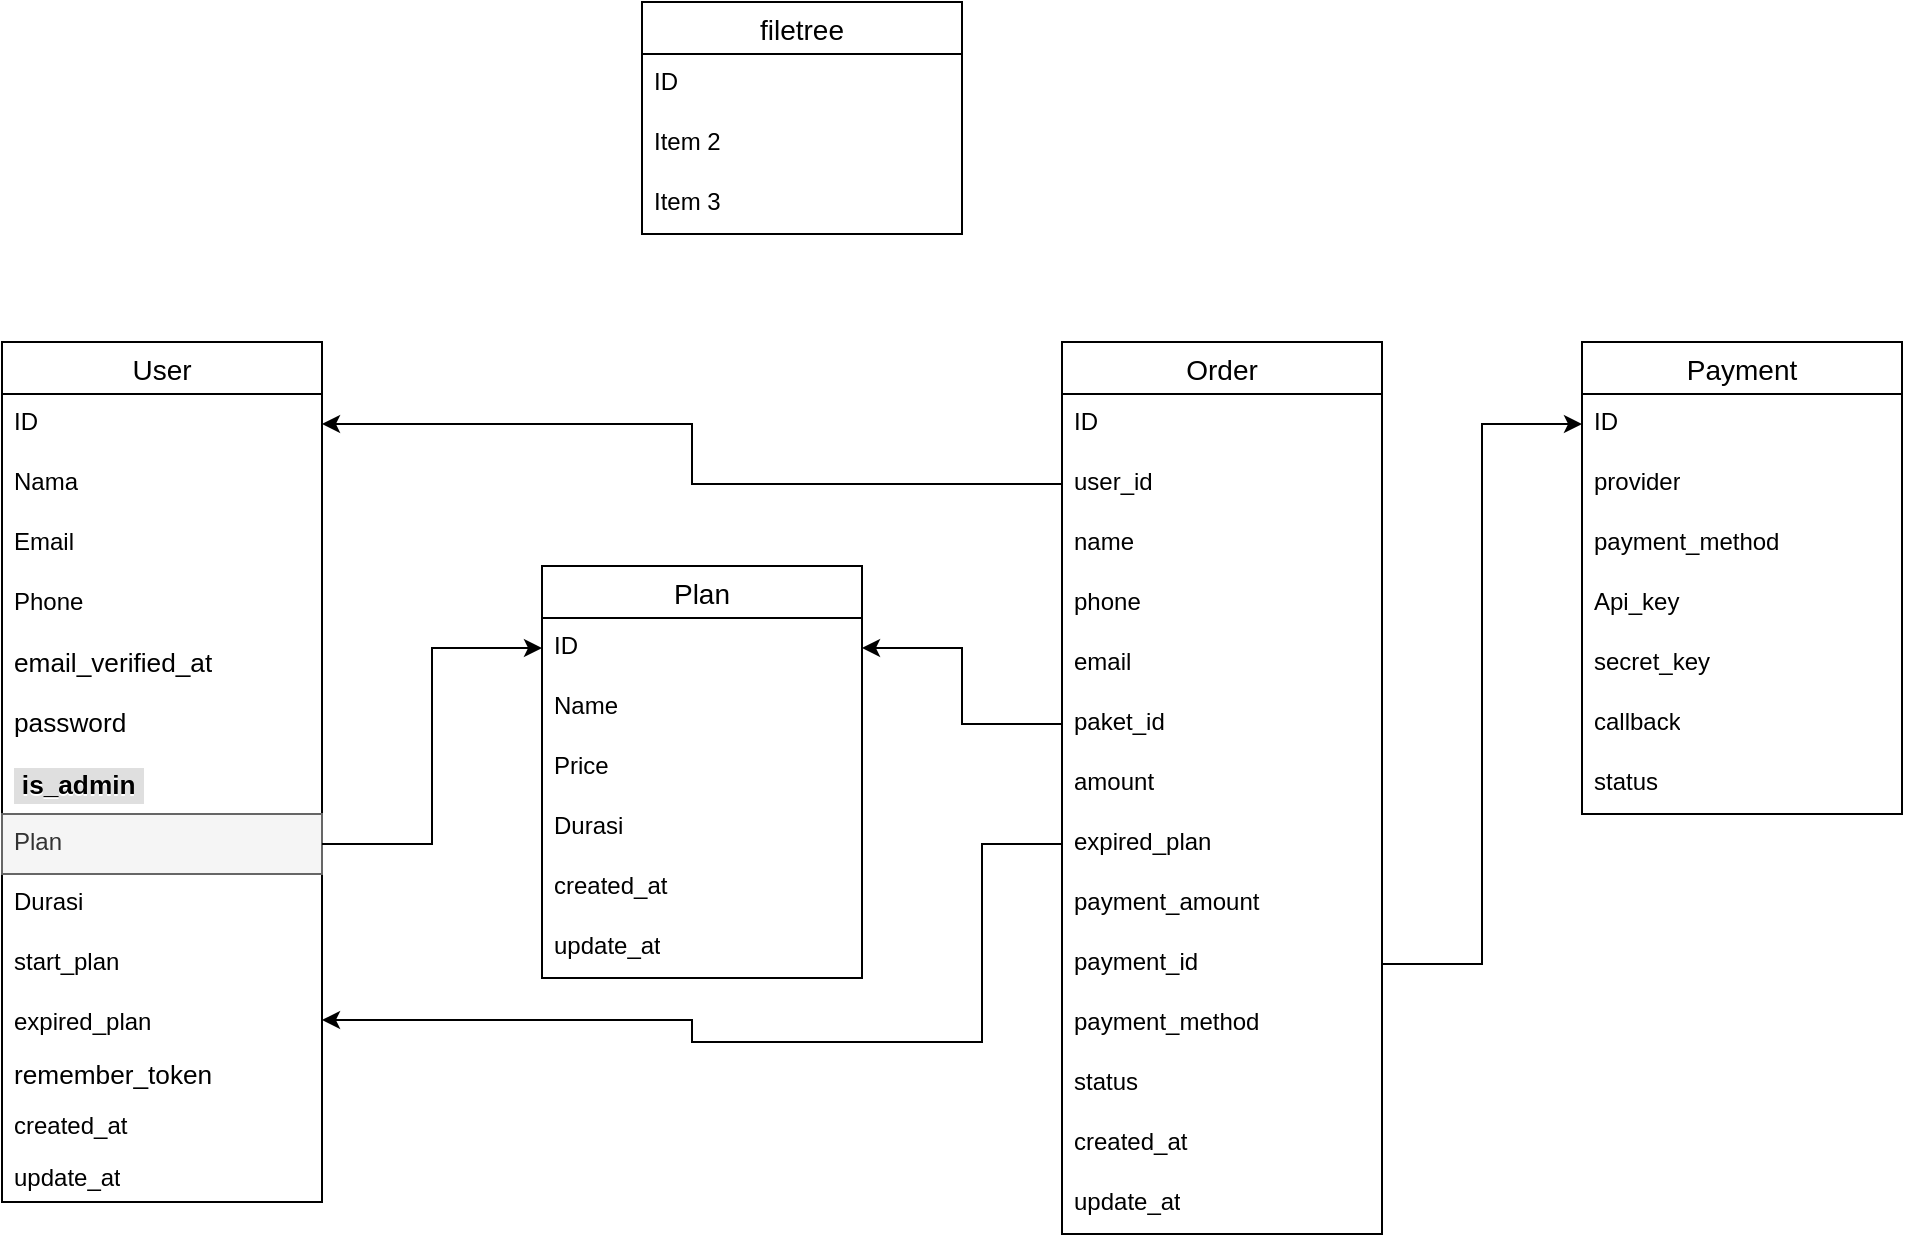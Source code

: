 <mxfile version="24.7.12">
  <diagram name="Halaman-1" id="RBDSEWjrz9USfFqta2F1">
    <mxGraphModel dx="1354" dy="1824" grid="1" gridSize="10" guides="1" tooltips="1" connect="1" arrows="1" fold="1" page="1" pageScale="1" pageWidth="827" pageHeight="1169" math="0" shadow="0">
      <root>
        <mxCell id="0" />
        <mxCell id="1" parent="0" />
        <mxCell id="_0uRekCrQdpwj7bL2Lc8-1" value="User" style="swimlane;fontStyle=0;childLayout=stackLayout;horizontal=1;startSize=26;horizontalStack=0;resizeParent=1;resizeParentMax=0;resizeLast=0;collapsible=1;marginBottom=0;align=center;fontSize=14;" vertex="1" parent="1">
          <mxGeometry x="70" y="-260" width="160" height="430" as="geometry" />
        </mxCell>
        <mxCell id="_0uRekCrQdpwj7bL2Lc8-20" value="ID" style="text;strokeColor=none;fillColor=none;spacingLeft=4;spacingRight=4;overflow=hidden;rotatable=0;points=[[0,0.5],[1,0.5]];portConstraint=eastwest;fontSize=12;whiteSpace=wrap;html=1;" vertex="1" parent="_0uRekCrQdpwj7bL2Lc8-1">
          <mxGeometry y="26" width="160" height="30" as="geometry" />
        </mxCell>
        <mxCell id="_0uRekCrQdpwj7bL2Lc8-2" value="Nama" style="text;strokeColor=none;fillColor=none;spacingLeft=4;spacingRight=4;overflow=hidden;rotatable=0;points=[[0,0.5],[1,0.5]];portConstraint=eastwest;fontSize=12;whiteSpace=wrap;html=1;" vertex="1" parent="_0uRekCrQdpwj7bL2Lc8-1">
          <mxGeometry y="56" width="160" height="30" as="geometry" />
        </mxCell>
        <mxCell id="_0uRekCrQdpwj7bL2Lc8-3" value="Email" style="text;strokeColor=none;fillColor=none;spacingLeft=4;spacingRight=4;overflow=hidden;rotatable=0;points=[[0,0.5],[1,0.5]];portConstraint=eastwest;fontSize=12;whiteSpace=wrap;html=1;" vertex="1" parent="_0uRekCrQdpwj7bL2Lc8-1">
          <mxGeometry y="86" width="160" height="30" as="geometry" />
        </mxCell>
        <mxCell id="_0uRekCrQdpwj7bL2Lc8-4" value="Phone" style="text;strokeColor=none;fillColor=none;spacingLeft=4;spacingRight=4;overflow=hidden;rotatable=0;points=[[0,0.5],[1,0.5]];portConstraint=eastwest;fontSize=12;whiteSpace=wrap;html=1;" vertex="1" parent="_0uRekCrQdpwj7bL2Lc8-1">
          <mxGeometry y="116" width="160" height="30" as="geometry" />
        </mxCell>
        <mxCell id="_0uRekCrQdpwj7bL2Lc8-8" value="&lt;span style=&quot;font-family: sans-serif; font-size: 13.12px; text-wrap: nowrap; background-color: rgb(255, 255, 255);&quot;&gt;email_verified_at&lt;/span&gt;" style="text;strokeColor=none;fillColor=none;spacingLeft=4;spacingRight=4;overflow=hidden;rotatable=0;points=[[0,0.5],[1,0.5]];portConstraint=eastwest;fontSize=12;whiteSpace=wrap;html=1;" vertex="1" parent="_0uRekCrQdpwj7bL2Lc8-1">
          <mxGeometry y="146" width="160" height="30" as="geometry" />
        </mxCell>
        <mxCell id="_0uRekCrQdpwj7bL2Lc8-7" value="&lt;span style=&quot;font-family: sans-serif; font-size: 13.12px; text-wrap: nowrap; background-color: rgb(255, 255, 255);&quot;&gt;password&lt;/span&gt;" style="text;strokeColor=none;fillColor=none;spacingLeft=4;spacingRight=4;overflow=hidden;rotatable=0;points=[[0,0.5],[1,0.5]];portConstraint=eastwest;fontSize=12;whiteSpace=wrap;html=1;" vertex="1" parent="_0uRekCrQdpwj7bL2Lc8-1">
          <mxGeometry y="176" width="160" height="30" as="geometry" />
        </mxCell>
        <mxCell id="_0uRekCrQdpwj7bL2Lc8-6" value="&lt;table style=&quot;caption-side: top; border-collapse: collapse; --bs-table-color: var(--bs-body-color); --bs-table-bg: #fff; --bs-table-border-color: #fff; --bs-table-accent-bg: transparent; --bs-table-striped-color: var(--bs-body-color); --bs-table-striped-bg: #dfdfdf; --bs-table-active-color: var(--bs-body-color); --bs-table-active-bg: rgba(0, 0, 0, 0.1); --bs-table-hover-color: #000; --bs-table-hover-bg: rgba(0, 0, 0, 0.075); margin-bottom: 1rem; color: rgb(68, 68, 68); border-color: var(--bs-table-border-color); font-family: sans-serif; font-size: 13.12px; background-color: rgb(255, 255, 255); width: auto !important; vertical-align: middle !important;&quot; class=&quot;table table-striped table-hover w-auto align-middle&quot; id=&quot;tablestructure&quot;&gt;&lt;tbody style=&quot;box-sizing: border-box; border-style: solid; border-width: 0px; vertical-align: inherit;&quot;&gt;&lt;tr style=&quot;box-sizing: border-box; border-style: solid; border-width: 0px;&quot; class=&quot;&quot;&gt;&lt;th style=&quot;box-sizing: border-box; text-align: left; border-color: inherit; border-style: solid; border-width: 0px; padding: 0.1em 0.3em; background-color: var(--bs-table-bg); box-shadow: inset 0 0 0 9999px var(--bs-table-accent-bg); text-shadow: rgb(255, 255, 255) 0px 1px 0px; vertical-align: middle; color: rgb(0, 0, 0); --bs-table-accent-bg: var(--bs-table-striped-bg); text-wrap: nowrap !important;&quot; class=&quot;text-nowrap&quot;&gt;&lt;label style=&quot;box-sizing: border-box; display: inline-block;&quot; for=&quot;checkbox_row_6&quot;&gt;is_admin&lt;br&gt;&lt;/label&gt;&lt;/th&gt;&lt;/tr&gt;&lt;/tbody&gt;&lt;/table&gt;" style="text;strokeColor=none;fillColor=none;spacingLeft=4;spacingRight=4;overflow=hidden;rotatable=0;points=[[0,0.5],[1,0.5]];portConstraint=eastwest;fontSize=12;whiteSpace=wrap;html=1;" vertex="1" parent="_0uRekCrQdpwj7bL2Lc8-1">
          <mxGeometry y="206" width="160" height="30" as="geometry" />
        </mxCell>
        <mxCell id="_0uRekCrQdpwj7bL2Lc8-10" value="Plan" style="text;spacingLeft=4;spacingRight=4;overflow=hidden;rotatable=0;points=[[0,0.5],[1,0.5]];portConstraint=eastwest;fontSize=12;whiteSpace=wrap;html=1;strokeWidth=1;perimeterSpacing=0;rounded=0;fillColor=#f5f5f5;fontColor=#333333;strokeColor=#666666;" vertex="1" parent="_0uRekCrQdpwj7bL2Lc8-1">
          <mxGeometry y="236" width="160" height="30" as="geometry" />
        </mxCell>
        <mxCell id="_0uRekCrQdpwj7bL2Lc8-9" value="Durasi" style="text;strokeColor=none;fillColor=none;spacingLeft=4;spacingRight=4;overflow=hidden;rotatable=0;points=[[0,0.5],[1,0.5]];portConstraint=eastwest;fontSize=12;whiteSpace=wrap;html=1;" vertex="1" parent="_0uRekCrQdpwj7bL2Lc8-1">
          <mxGeometry y="266" width="160" height="30" as="geometry" />
        </mxCell>
        <mxCell id="_0uRekCrQdpwj7bL2Lc8-11" value="start_plan" style="text;strokeColor=none;fillColor=none;spacingLeft=4;spacingRight=4;overflow=hidden;rotatable=0;points=[[0,0.5],[1,0.5]];portConstraint=eastwest;fontSize=12;whiteSpace=wrap;html=1;" vertex="1" parent="_0uRekCrQdpwj7bL2Lc8-1">
          <mxGeometry y="296" width="160" height="30" as="geometry" />
        </mxCell>
        <mxCell id="_0uRekCrQdpwj7bL2Lc8-12" value="expired_plan" style="text;strokeColor=none;fillColor=none;spacingLeft=4;spacingRight=4;overflow=hidden;rotatable=0;points=[[0,0.5],[1,0.5]];portConstraint=eastwest;fontSize=12;whiteSpace=wrap;html=1;" vertex="1" parent="_0uRekCrQdpwj7bL2Lc8-1">
          <mxGeometry y="326" width="160" height="26" as="geometry" />
        </mxCell>
        <mxCell id="_0uRekCrQdpwj7bL2Lc8-14" value="&lt;span style=&quot;font-family: sans-serif; font-size: 13.12px; text-wrap: nowrap; background-color: rgb(255, 255, 255);&quot;&gt;remember_token&lt;/span&gt;" style="text;strokeColor=none;fillColor=none;spacingLeft=4;spacingRight=4;overflow=hidden;rotatable=0;points=[[0,0.5],[1,0.5]];portConstraint=eastwest;fontSize=12;whiteSpace=wrap;html=1;" vertex="1" parent="_0uRekCrQdpwj7bL2Lc8-1">
          <mxGeometry y="352" width="160" height="26" as="geometry" />
        </mxCell>
        <mxCell id="_0uRekCrQdpwj7bL2Lc8-13" value="created_at" style="text;strokeColor=none;fillColor=none;spacingLeft=4;spacingRight=4;overflow=hidden;rotatable=0;points=[[0,0.5],[1,0.5]];portConstraint=eastwest;fontSize=12;whiteSpace=wrap;html=1;" vertex="1" parent="_0uRekCrQdpwj7bL2Lc8-1">
          <mxGeometry y="378" width="160" height="26" as="geometry" />
        </mxCell>
        <mxCell id="_0uRekCrQdpwj7bL2Lc8-15" value="update_at" style="text;strokeColor=none;fillColor=none;spacingLeft=4;spacingRight=4;overflow=hidden;rotatable=0;points=[[0,0.5],[1,0.5]];portConstraint=eastwest;fontSize=12;whiteSpace=wrap;html=1;" vertex="1" parent="_0uRekCrQdpwj7bL2Lc8-1">
          <mxGeometry y="404" width="160" height="26" as="geometry" />
        </mxCell>
        <mxCell id="_0uRekCrQdpwj7bL2Lc8-16" value="filetree" style="swimlane;fontStyle=0;childLayout=stackLayout;horizontal=1;startSize=26;horizontalStack=0;resizeParent=1;resizeParentMax=0;resizeLast=0;collapsible=1;marginBottom=0;align=center;fontSize=14;" vertex="1" parent="1">
          <mxGeometry x="390" y="-430" width="160" height="116" as="geometry" />
        </mxCell>
        <mxCell id="_0uRekCrQdpwj7bL2Lc8-17" value="ID" style="text;strokeColor=none;fillColor=none;spacingLeft=4;spacingRight=4;overflow=hidden;rotatable=0;points=[[0,0.5],[1,0.5]];portConstraint=eastwest;fontSize=12;whiteSpace=wrap;html=1;" vertex="1" parent="_0uRekCrQdpwj7bL2Lc8-16">
          <mxGeometry y="26" width="160" height="30" as="geometry" />
        </mxCell>
        <mxCell id="_0uRekCrQdpwj7bL2Lc8-18" value="Item 2" style="text;strokeColor=none;fillColor=none;spacingLeft=4;spacingRight=4;overflow=hidden;rotatable=0;points=[[0,0.5],[1,0.5]];portConstraint=eastwest;fontSize=12;whiteSpace=wrap;html=1;" vertex="1" parent="_0uRekCrQdpwj7bL2Lc8-16">
          <mxGeometry y="56" width="160" height="30" as="geometry" />
        </mxCell>
        <mxCell id="_0uRekCrQdpwj7bL2Lc8-19" value="Item 3" style="text;strokeColor=none;fillColor=none;spacingLeft=4;spacingRight=4;overflow=hidden;rotatable=0;points=[[0,0.5],[1,0.5]];portConstraint=eastwest;fontSize=12;whiteSpace=wrap;html=1;" vertex="1" parent="_0uRekCrQdpwj7bL2Lc8-16">
          <mxGeometry y="86" width="160" height="30" as="geometry" />
        </mxCell>
        <mxCell id="_0uRekCrQdpwj7bL2Lc8-22" value="Plan" style="swimlane;fontStyle=0;childLayout=stackLayout;horizontal=1;startSize=26;horizontalStack=0;resizeParent=1;resizeParentMax=0;resizeLast=0;collapsible=1;marginBottom=0;align=center;fontSize=14;" vertex="1" parent="1">
          <mxGeometry x="340" y="-148" width="160" height="206" as="geometry" />
        </mxCell>
        <mxCell id="_0uRekCrQdpwj7bL2Lc8-23" value="ID" style="text;strokeColor=none;fillColor=none;spacingLeft=4;spacingRight=4;overflow=hidden;rotatable=0;points=[[0,0.5],[1,0.5]];portConstraint=eastwest;fontSize=12;whiteSpace=wrap;html=1;" vertex="1" parent="_0uRekCrQdpwj7bL2Lc8-22">
          <mxGeometry y="26" width="160" height="30" as="geometry" />
        </mxCell>
        <mxCell id="_0uRekCrQdpwj7bL2Lc8-24" value="Name" style="text;strokeColor=none;fillColor=none;spacingLeft=4;spacingRight=4;overflow=hidden;rotatable=0;points=[[0,0.5],[1,0.5]];portConstraint=eastwest;fontSize=12;whiteSpace=wrap;html=1;" vertex="1" parent="_0uRekCrQdpwj7bL2Lc8-22">
          <mxGeometry y="56" width="160" height="30" as="geometry" />
        </mxCell>
        <mxCell id="_0uRekCrQdpwj7bL2Lc8-25" value="Price" style="text;strokeColor=none;fillColor=none;spacingLeft=4;spacingRight=4;overflow=hidden;rotatable=0;points=[[0,0.5],[1,0.5]];portConstraint=eastwest;fontSize=12;whiteSpace=wrap;html=1;" vertex="1" parent="_0uRekCrQdpwj7bL2Lc8-22">
          <mxGeometry y="86" width="160" height="30" as="geometry" />
        </mxCell>
        <mxCell id="_0uRekCrQdpwj7bL2Lc8-29" value="Durasi" style="text;strokeColor=none;fillColor=none;spacingLeft=4;spacingRight=4;overflow=hidden;rotatable=0;points=[[0,0.5],[1,0.5]];portConstraint=eastwest;fontSize=12;whiteSpace=wrap;html=1;" vertex="1" parent="_0uRekCrQdpwj7bL2Lc8-22">
          <mxGeometry y="116" width="160" height="30" as="geometry" />
        </mxCell>
        <mxCell id="_0uRekCrQdpwj7bL2Lc8-28" value="created_at" style="text;strokeColor=none;fillColor=none;spacingLeft=4;spacingRight=4;overflow=hidden;rotatable=0;points=[[0,0.5],[1,0.5]];portConstraint=eastwest;fontSize=12;whiteSpace=wrap;html=1;" vertex="1" parent="_0uRekCrQdpwj7bL2Lc8-22">
          <mxGeometry y="146" width="160" height="30" as="geometry" />
        </mxCell>
        <mxCell id="_0uRekCrQdpwj7bL2Lc8-27" value="update_at" style="text;strokeColor=none;fillColor=none;spacingLeft=4;spacingRight=4;overflow=hidden;rotatable=0;points=[[0,0.5],[1,0.5]];portConstraint=eastwest;fontSize=12;whiteSpace=wrap;html=1;" vertex="1" parent="_0uRekCrQdpwj7bL2Lc8-22">
          <mxGeometry y="176" width="160" height="30" as="geometry" />
        </mxCell>
        <mxCell id="_0uRekCrQdpwj7bL2Lc8-26" style="edgeStyle=orthogonalEdgeStyle;rounded=0;orthogonalLoop=1;jettySize=auto;html=1;" edge="1" parent="1" source="_0uRekCrQdpwj7bL2Lc8-10" target="_0uRekCrQdpwj7bL2Lc8-23">
          <mxGeometry relative="1" as="geometry" />
        </mxCell>
        <mxCell id="_0uRekCrQdpwj7bL2Lc8-30" value="Order" style="swimlane;fontStyle=0;childLayout=stackLayout;horizontal=1;startSize=26;horizontalStack=0;resizeParent=1;resizeParentMax=0;resizeLast=0;collapsible=1;marginBottom=0;align=center;fontSize=14;" vertex="1" parent="1">
          <mxGeometry x="600" y="-260" width="160" height="446" as="geometry" />
        </mxCell>
        <mxCell id="_0uRekCrQdpwj7bL2Lc8-31" value="ID" style="text;strokeColor=none;fillColor=none;spacingLeft=4;spacingRight=4;overflow=hidden;rotatable=0;points=[[0,0.5],[1,0.5]];portConstraint=eastwest;fontSize=12;whiteSpace=wrap;html=1;" vertex="1" parent="_0uRekCrQdpwj7bL2Lc8-30">
          <mxGeometry y="26" width="160" height="30" as="geometry" />
        </mxCell>
        <mxCell id="_0uRekCrQdpwj7bL2Lc8-32" value="user_id" style="text;strokeColor=none;fillColor=none;spacingLeft=4;spacingRight=4;overflow=hidden;rotatable=0;points=[[0,0.5],[1,0.5]];portConstraint=eastwest;fontSize=12;whiteSpace=wrap;html=1;" vertex="1" parent="_0uRekCrQdpwj7bL2Lc8-30">
          <mxGeometry y="56" width="160" height="30" as="geometry" />
        </mxCell>
        <mxCell id="_0uRekCrQdpwj7bL2Lc8-42" value="name" style="text;strokeColor=none;fillColor=none;spacingLeft=4;spacingRight=4;overflow=hidden;rotatable=0;points=[[0,0.5],[1,0.5]];portConstraint=eastwest;fontSize=12;whiteSpace=wrap;html=1;" vertex="1" parent="_0uRekCrQdpwj7bL2Lc8-30">
          <mxGeometry y="86" width="160" height="30" as="geometry" />
        </mxCell>
        <mxCell id="_0uRekCrQdpwj7bL2Lc8-41" value="phone" style="text;strokeColor=none;fillColor=none;spacingLeft=4;spacingRight=4;overflow=hidden;rotatable=0;points=[[0,0.5],[1,0.5]];portConstraint=eastwest;fontSize=12;whiteSpace=wrap;html=1;" vertex="1" parent="_0uRekCrQdpwj7bL2Lc8-30">
          <mxGeometry y="116" width="160" height="30" as="geometry" />
        </mxCell>
        <mxCell id="_0uRekCrQdpwj7bL2Lc8-40" value="email" style="text;strokeColor=none;fillColor=none;spacingLeft=4;spacingRight=4;overflow=hidden;rotatable=0;points=[[0,0.5],[1,0.5]];portConstraint=eastwest;fontSize=12;whiteSpace=wrap;html=1;" vertex="1" parent="_0uRekCrQdpwj7bL2Lc8-30">
          <mxGeometry y="146" width="160" height="30" as="geometry" />
        </mxCell>
        <mxCell id="_0uRekCrQdpwj7bL2Lc8-39" value="paket_id" style="text;strokeColor=none;fillColor=none;spacingLeft=4;spacingRight=4;overflow=hidden;rotatable=0;points=[[0,0.5],[1,0.5]];portConstraint=eastwest;fontSize=12;whiteSpace=wrap;html=1;" vertex="1" parent="_0uRekCrQdpwj7bL2Lc8-30">
          <mxGeometry y="176" width="160" height="30" as="geometry" />
        </mxCell>
        <mxCell id="_0uRekCrQdpwj7bL2Lc8-38" value="amount" style="text;strokeColor=none;fillColor=none;spacingLeft=4;spacingRight=4;overflow=hidden;rotatable=0;points=[[0,0.5],[1,0.5]];portConstraint=eastwest;fontSize=12;whiteSpace=wrap;html=1;" vertex="1" parent="_0uRekCrQdpwj7bL2Lc8-30">
          <mxGeometry y="206" width="160" height="30" as="geometry" />
        </mxCell>
        <mxCell id="_0uRekCrQdpwj7bL2Lc8-57" value="expired_plan" style="text;strokeColor=none;fillColor=none;spacingLeft=4;spacingRight=4;overflow=hidden;rotatable=0;points=[[0,0.5],[1,0.5]];portConstraint=eastwest;fontSize=12;whiteSpace=wrap;html=1;" vertex="1" parent="_0uRekCrQdpwj7bL2Lc8-30">
          <mxGeometry y="236" width="160" height="30" as="geometry" />
        </mxCell>
        <mxCell id="_0uRekCrQdpwj7bL2Lc8-37" value="payment_amount" style="text;strokeColor=none;fillColor=none;spacingLeft=4;spacingRight=4;overflow=hidden;rotatable=0;points=[[0,0.5],[1,0.5]];portConstraint=eastwest;fontSize=12;whiteSpace=wrap;html=1;" vertex="1" parent="_0uRekCrQdpwj7bL2Lc8-30">
          <mxGeometry y="266" width="160" height="30" as="geometry" />
        </mxCell>
        <mxCell id="_0uRekCrQdpwj7bL2Lc8-36" value="payment_id" style="text;strokeColor=none;fillColor=none;spacingLeft=4;spacingRight=4;overflow=hidden;rotatable=0;points=[[0,0.5],[1,0.5]];portConstraint=eastwest;fontSize=12;whiteSpace=wrap;html=1;" vertex="1" parent="_0uRekCrQdpwj7bL2Lc8-30">
          <mxGeometry y="296" width="160" height="30" as="geometry" />
        </mxCell>
        <mxCell id="_0uRekCrQdpwj7bL2Lc8-33" value="payment_method" style="text;strokeColor=none;fillColor=none;spacingLeft=4;spacingRight=4;overflow=hidden;rotatable=0;points=[[0,0.5],[1,0.5]];portConstraint=eastwest;fontSize=12;whiteSpace=wrap;html=1;" vertex="1" parent="_0uRekCrQdpwj7bL2Lc8-30">
          <mxGeometry y="326" width="160" height="30" as="geometry" />
        </mxCell>
        <mxCell id="_0uRekCrQdpwj7bL2Lc8-44" value="status" style="text;strokeColor=none;fillColor=none;spacingLeft=4;spacingRight=4;overflow=hidden;rotatable=0;points=[[0,0.5],[1,0.5]];portConstraint=eastwest;fontSize=12;whiteSpace=wrap;html=1;" vertex="1" parent="_0uRekCrQdpwj7bL2Lc8-30">
          <mxGeometry y="356" width="160" height="30" as="geometry" />
        </mxCell>
        <mxCell id="_0uRekCrQdpwj7bL2Lc8-45" value="created_at" style="text;strokeColor=none;fillColor=none;spacingLeft=4;spacingRight=4;overflow=hidden;rotatable=0;points=[[0,0.5],[1,0.5]];portConstraint=eastwest;fontSize=12;whiteSpace=wrap;html=1;" vertex="1" parent="_0uRekCrQdpwj7bL2Lc8-30">
          <mxGeometry y="386" width="160" height="30" as="geometry" />
        </mxCell>
        <mxCell id="_0uRekCrQdpwj7bL2Lc8-47" value="update_at" style="text;strokeColor=none;fillColor=none;spacingLeft=4;spacingRight=4;overflow=hidden;rotatable=0;points=[[0,0.5],[1,0.5]];portConstraint=eastwest;fontSize=12;whiteSpace=wrap;html=1;" vertex="1" parent="_0uRekCrQdpwj7bL2Lc8-30">
          <mxGeometry y="416" width="160" height="30" as="geometry" />
        </mxCell>
        <mxCell id="_0uRekCrQdpwj7bL2Lc8-34" style="edgeStyle=orthogonalEdgeStyle;rounded=0;orthogonalLoop=1;jettySize=auto;html=1;exitX=0;exitY=0.5;exitDx=0;exitDy=0;entryX=1;entryY=0.5;entryDx=0;entryDy=0;" edge="1" parent="1" source="_0uRekCrQdpwj7bL2Lc8-32" target="_0uRekCrQdpwj7bL2Lc8-20">
          <mxGeometry relative="1" as="geometry" />
        </mxCell>
        <mxCell id="_0uRekCrQdpwj7bL2Lc8-43" style="edgeStyle=orthogonalEdgeStyle;rounded=0;orthogonalLoop=1;jettySize=auto;html=1;entryX=1;entryY=0.5;entryDx=0;entryDy=0;" edge="1" parent="1" source="_0uRekCrQdpwj7bL2Lc8-39" target="_0uRekCrQdpwj7bL2Lc8-23">
          <mxGeometry relative="1" as="geometry" />
        </mxCell>
        <mxCell id="_0uRekCrQdpwj7bL2Lc8-48" value="Payment" style="swimlane;fontStyle=0;childLayout=stackLayout;horizontal=1;startSize=26;horizontalStack=0;resizeParent=1;resizeParentMax=0;resizeLast=0;collapsible=1;marginBottom=0;align=center;fontSize=14;" vertex="1" parent="1">
          <mxGeometry x="860" y="-260" width="160" height="236" as="geometry" />
        </mxCell>
        <mxCell id="_0uRekCrQdpwj7bL2Lc8-55" value="ID" style="text;strokeColor=none;fillColor=none;spacingLeft=4;spacingRight=4;overflow=hidden;rotatable=0;points=[[0,0.5],[1,0.5]];portConstraint=eastwest;fontSize=12;whiteSpace=wrap;html=1;" vertex="1" parent="_0uRekCrQdpwj7bL2Lc8-48">
          <mxGeometry y="26" width="160" height="30" as="geometry" />
        </mxCell>
        <mxCell id="_0uRekCrQdpwj7bL2Lc8-49" value="provider" style="text;strokeColor=none;fillColor=none;spacingLeft=4;spacingRight=4;overflow=hidden;rotatable=0;points=[[0,0.5],[1,0.5]];portConstraint=eastwest;fontSize=12;whiteSpace=wrap;html=1;" vertex="1" parent="_0uRekCrQdpwj7bL2Lc8-48">
          <mxGeometry y="56" width="160" height="30" as="geometry" />
        </mxCell>
        <mxCell id="_0uRekCrQdpwj7bL2Lc8-50" value="payment_method" style="text;strokeColor=none;fillColor=none;spacingLeft=4;spacingRight=4;overflow=hidden;rotatable=0;points=[[0,0.5],[1,0.5]];portConstraint=eastwest;fontSize=12;whiteSpace=wrap;html=1;" vertex="1" parent="_0uRekCrQdpwj7bL2Lc8-48">
          <mxGeometry y="86" width="160" height="30" as="geometry" />
        </mxCell>
        <mxCell id="_0uRekCrQdpwj7bL2Lc8-51" value="Api_key" style="text;strokeColor=none;fillColor=none;spacingLeft=4;spacingRight=4;overflow=hidden;rotatable=0;points=[[0,0.5],[1,0.5]];portConstraint=eastwest;fontSize=12;whiteSpace=wrap;html=1;" vertex="1" parent="_0uRekCrQdpwj7bL2Lc8-48">
          <mxGeometry y="116" width="160" height="30" as="geometry" />
        </mxCell>
        <mxCell id="_0uRekCrQdpwj7bL2Lc8-52" value="secret_key" style="text;strokeColor=none;fillColor=none;spacingLeft=4;spacingRight=4;overflow=hidden;rotatable=0;points=[[0,0.5],[1,0.5]];portConstraint=eastwest;fontSize=12;whiteSpace=wrap;html=1;" vertex="1" parent="_0uRekCrQdpwj7bL2Lc8-48">
          <mxGeometry y="146" width="160" height="30" as="geometry" />
        </mxCell>
        <mxCell id="_0uRekCrQdpwj7bL2Lc8-53" value="callback" style="text;strokeColor=none;fillColor=none;spacingLeft=4;spacingRight=4;overflow=hidden;rotatable=0;points=[[0,0.5],[1,0.5]];portConstraint=eastwest;fontSize=12;whiteSpace=wrap;html=1;" vertex="1" parent="_0uRekCrQdpwj7bL2Lc8-48">
          <mxGeometry y="176" width="160" height="30" as="geometry" />
        </mxCell>
        <mxCell id="_0uRekCrQdpwj7bL2Lc8-54" value="status" style="text;strokeColor=none;fillColor=none;spacingLeft=4;spacingRight=4;overflow=hidden;rotatable=0;points=[[0,0.5],[1,0.5]];portConstraint=eastwest;fontSize=12;whiteSpace=wrap;html=1;" vertex="1" parent="_0uRekCrQdpwj7bL2Lc8-48">
          <mxGeometry y="206" width="160" height="30" as="geometry" />
        </mxCell>
        <mxCell id="_0uRekCrQdpwj7bL2Lc8-56" style="edgeStyle=orthogonalEdgeStyle;rounded=0;orthogonalLoop=1;jettySize=auto;html=1;exitX=1;exitY=0.5;exitDx=0;exitDy=0;entryX=0;entryY=0.5;entryDx=0;entryDy=0;" edge="1" parent="1" source="_0uRekCrQdpwj7bL2Lc8-36" target="_0uRekCrQdpwj7bL2Lc8-55">
          <mxGeometry relative="1" as="geometry" />
        </mxCell>
        <mxCell id="_0uRekCrQdpwj7bL2Lc8-59" style="edgeStyle=orthogonalEdgeStyle;rounded=0;orthogonalLoop=1;jettySize=auto;html=1;exitX=0;exitY=0.5;exitDx=0;exitDy=0;" edge="1" parent="1" source="_0uRekCrQdpwj7bL2Lc8-57" target="_0uRekCrQdpwj7bL2Lc8-12">
          <mxGeometry relative="1" as="geometry">
            <Array as="points">
              <mxPoint x="560" y="-9" />
              <mxPoint x="560" y="90" />
              <mxPoint x="415" y="90" />
              <mxPoint x="415" y="79" />
            </Array>
          </mxGeometry>
        </mxCell>
      </root>
    </mxGraphModel>
  </diagram>
</mxfile>
